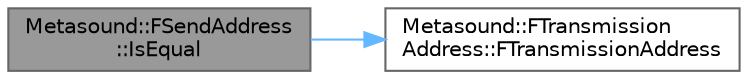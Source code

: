 digraph "Metasound::FSendAddress::IsEqual"
{
 // INTERACTIVE_SVG=YES
 // LATEX_PDF_SIZE
  bgcolor="transparent";
  edge [fontname=Helvetica,fontsize=10,labelfontname=Helvetica,labelfontsize=10];
  node [fontname=Helvetica,fontsize=10,shape=box,height=0.2,width=0.4];
  rankdir="LR";
  Node1 [id="Node000001",label="Metasound::FSendAddress\l::IsEqual",height=0.2,width=0.4,color="gray40", fillcolor="grey60", style="filled", fontcolor="black",tooltip="Determine if the given address is equal to this address."];
  Node1 -> Node2 [id="edge1_Node000001_Node000002",color="steelblue1",style="solid",tooltip=" "];
  Node2 [id="Node000002",label="Metasound::FTransmission\lAddress::FTransmissionAddress",height=0.2,width=0.4,color="grey40", fillcolor="white", style="filled",URL="$db/db2/classMetasound_1_1FTransmissionAddress.html#ae52195d8471fc4717f6b6772a323349f",tooltip=" "];
}

